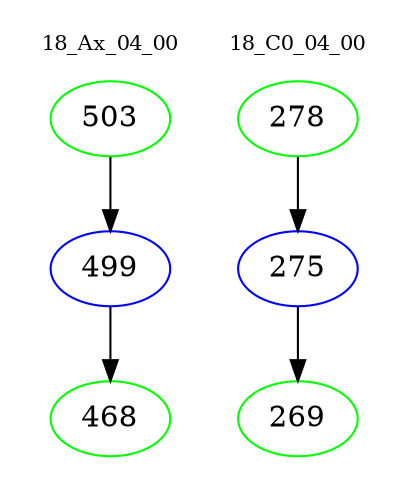 digraph{
subgraph cluster_0 {
color = white
label = "18_Ax_04_00";
fontsize=10;
T0_503 [label="503", color="green"]
T0_503 -> T0_499 [color="black"]
T0_499 [label="499", color="blue"]
T0_499 -> T0_468 [color="black"]
T0_468 [label="468", color="green"]
}
subgraph cluster_1 {
color = white
label = "18_C0_04_00";
fontsize=10;
T1_278 [label="278", color="green"]
T1_278 -> T1_275 [color="black"]
T1_275 [label="275", color="blue"]
T1_275 -> T1_269 [color="black"]
T1_269 [label="269", color="green"]
}
}
